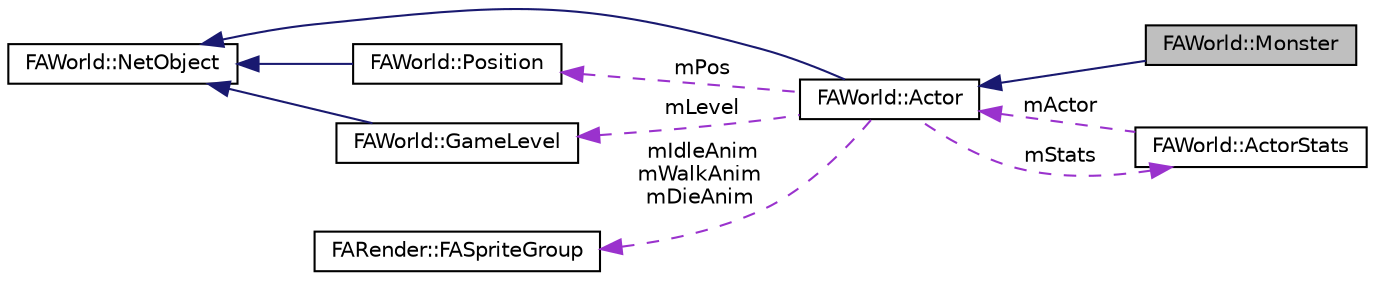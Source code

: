 digraph G
{
  edge [fontname="Helvetica",fontsize="10",labelfontname="Helvetica",labelfontsize="10"];
  node [fontname="Helvetica",fontsize="10",shape=record];
  rankdir="LR";
  Node1 [label="FAWorld::Monster",height=0.2,width=0.4,color="black", fillcolor="grey75", style="filled" fontcolor="black"];
  Node2 -> Node1 [dir="back",color="midnightblue",fontsize="10",style="solid",fontname="Helvetica"];
  Node2 [label="FAWorld::Actor",height=0.2,width=0.4,color="black", fillcolor="white", style="filled",URL="$class_f_a_world_1_1_actor.html"];
  Node3 -> Node2 [dir="back",color="midnightblue",fontsize="10",style="solid",fontname="Helvetica"];
  Node3 [label="FAWorld::NetObject",height=0.2,width=0.4,color="black", fillcolor="white", style="filled",URL="$class_f_a_world_1_1_net_object.html"];
  Node4 -> Node2 [dir="back",color="darkorchid3",fontsize="10",style="dashed",label=" mPos" ,fontname="Helvetica"];
  Node4 [label="FAWorld::Position",height=0.2,width=0.4,color="black", fillcolor="white", style="filled",URL="$class_f_a_world_1_1_position.html"];
  Node3 -> Node4 [dir="back",color="midnightblue",fontsize="10",style="solid",fontname="Helvetica"];
  Node5 -> Node2 [dir="back",color="darkorchid3",fontsize="10",style="dashed",label=" mIdleAnim\nmWalkAnim\nmDieAnim" ,fontname="Helvetica"];
  Node5 [label="FARender::FASpriteGroup",height=0.2,width=0.4,color="black", fillcolor="white", style="filled",URL="$class_f_a_render_1_1_f_a_sprite_group.html"];
  Node6 -> Node2 [dir="back",color="darkorchid3",fontsize="10",style="dashed",label=" mStats" ,fontname="Helvetica"];
  Node6 [label="FAWorld::ActorStats",height=0.2,width=0.4,color="black", fillcolor="white", style="filled",URL="$class_f_a_world_1_1_actor_stats.html"];
  Node2 -> Node6 [dir="back",color="darkorchid3",fontsize="10",style="dashed",label=" mActor" ,fontname="Helvetica"];
  Node7 -> Node2 [dir="back",color="darkorchid3",fontsize="10",style="dashed",label=" mLevel" ,fontname="Helvetica"];
  Node7 [label="FAWorld::GameLevel",height=0.2,width=0.4,color="black", fillcolor="white", style="filled",URL="$class_f_a_world_1_1_game_level.html"];
  Node3 -> Node7 [dir="back",color="midnightblue",fontsize="10",style="solid",fontname="Helvetica"];
}
